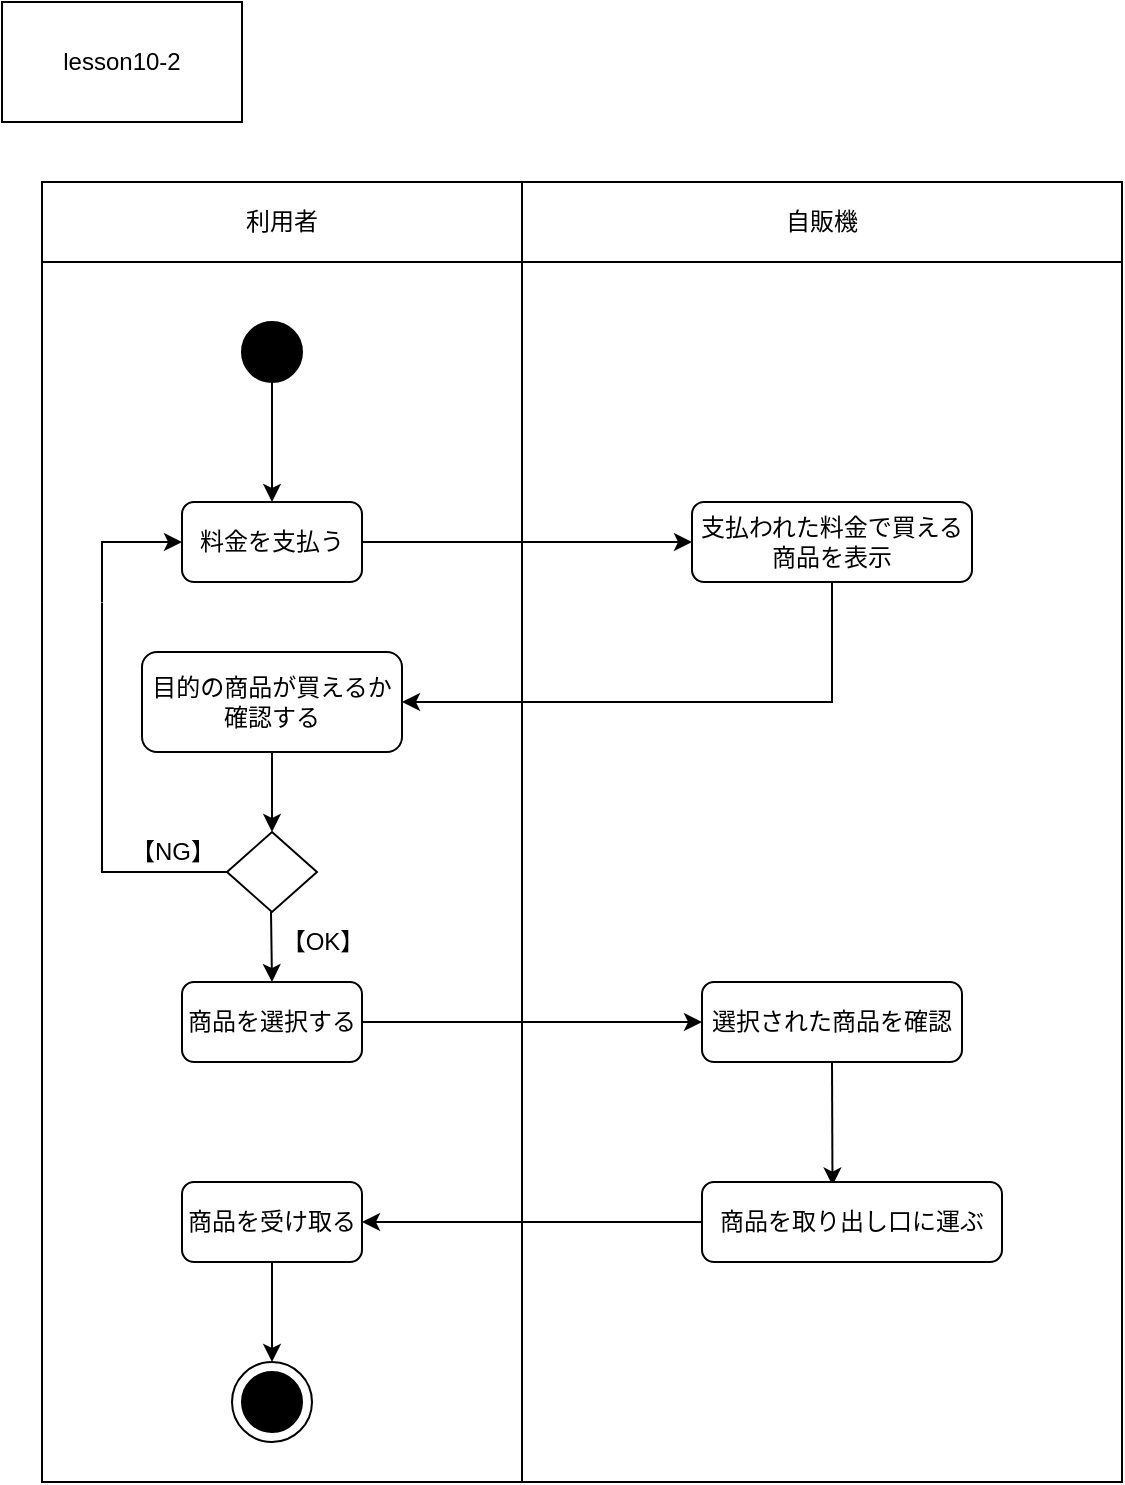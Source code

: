 <mxfile version="22.0.2" type="device">
  <diagram name="ページ1" id="NKPZZOQx5-XQ6p6UbQd2">
    <mxGraphModel dx="823" dy="530" grid="1" gridSize="10" guides="1" tooltips="1" connect="1" arrows="1" fold="1" page="1" pageScale="1" pageWidth="827" pageHeight="1169" math="0" shadow="0">
      <root>
        <mxCell id="0" />
        <mxCell id="1" parent="0" />
        <mxCell id="8J1VvUq5-NI3Xs663vR5-26" value="" style="rounded=0;whiteSpace=wrap;html=1;" vertex="1" parent="1">
          <mxGeometry x="270" y="340" width="300" height="610" as="geometry" />
        </mxCell>
        <mxCell id="8J1VvUq5-NI3Xs663vR5-25" value="" style="rounded=0;whiteSpace=wrap;html=1;" vertex="1" parent="1">
          <mxGeometry x="30" y="340" width="240" height="610" as="geometry" />
        </mxCell>
        <mxCell id="0mSqBatTHCEcBpTO_uF6-18" value="lesson10-2" style="rounded=0;whiteSpace=wrap;html=1;" parent="1" vertex="1">
          <mxGeometry x="10" y="210" width="120" height="60" as="geometry" />
        </mxCell>
        <mxCell id="8J1VvUq5-NI3Xs663vR5-1" value="" style="ellipse;whiteSpace=wrap;html=1;aspect=fixed;fillColor=#000000;" vertex="1" parent="1">
          <mxGeometry x="130" y="370" width="30" height="30" as="geometry" />
        </mxCell>
        <mxCell id="8J1VvUq5-NI3Xs663vR5-3" value="" style="ellipse;whiteSpace=wrap;html=1;aspect=fixed;" vertex="1" parent="1">
          <mxGeometry x="125" y="890" width="40" height="40" as="geometry" />
        </mxCell>
        <mxCell id="8J1VvUq5-NI3Xs663vR5-2" value="" style="ellipse;whiteSpace=wrap;html=1;aspect=fixed;fillColor=#000000;" vertex="1" parent="1">
          <mxGeometry x="130" y="895" width="30" height="30" as="geometry" />
        </mxCell>
        <mxCell id="8J1VvUq5-NI3Xs663vR5-4" value="料金を支払う" style="rounded=1;whiteSpace=wrap;html=1;" vertex="1" parent="1">
          <mxGeometry x="100" y="460" width="90" height="40" as="geometry" />
        </mxCell>
        <mxCell id="8J1VvUq5-NI3Xs663vR5-7" value="" style="endArrow=classic;html=1;rounded=0;exitX=0.5;exitY=1;exitDx=0;exitDy=0;" edge="1" parent="1" source="8J1VvUq5-NI3Xs663vR5-1">
          <mxGeometry width="50" height="50" relative="1" as="geometry">
            <mxPoint x="145" y="495" as="sourcePoint" />
            <mxPoint x="145" y="460" as="targetPoint" />
          </mxGeometry>
        </mxCell>
        <mxCell id="8J1VvUq5-NI3Xs663vR5-8" value="商品を選択する" style="rounded=1;whiteSpace=wrap;html=1;" vertex="1" parent="1">
          <mxGeometry x="100" y="700" width="90" height="40" as="geometry" />
        </mxCell>
        <mxCell id="8J1VvUq5-NI3Xs663vR5-10" value="" style="endArrow=classic;html=1;rounded=0;exitX=1;exitY=0.5;exitDx=0;exitDy=0;entryX=0;entryY=0.5;entryDx=0;entryDy=0;" edge="1" parent="1" source="8J1VvUq5-NI3Xs663vR5-8" target="8J1VvUq5-NI3Xs663vR5-14">
          <mxGeometry width="50" height="50" relative="1" as="geometry">
            <mxPoint x="280" y="620" as="sourcePoint" />
            <mxPoint x="360" y="650" as="targetPoint" />
          </mxGeometry>
        </mxCell>
        <mxCell id="8J1VvUq5-NI3Xs663vR5-11" value="商品を受け取る" style="rounded=1;whiteSpace=wrap;html=1;" vertex="1" parent="1">
          <mxGeometry x="100" y="800" width="90" height="40" as="geometry" />
        </mxCell>
        <mxCell id="8J1VvUq5-NI3Xs663vR5-12" value="" style="endArrow=classic;html=1;rounded=0;exitX=0.5;exitY=1;exitDx=0;exitDy=0;entryX=0.5;entryY=0;entryDx=0;entryDy=0;" edge="1" parent="1" source="8J1VvUq5-NI3Xs663vR5-11" target="8J1VvUq5-NI3Xs663vR5-3">
          <mxGeometry width="50" height="50" relative="1" as="geometry">
            <mxPoint x="280" y="800" as="sourcePoint" />
            <mxPoint x="330" y="750" as="targetPoint" />
          </mxGeometry>
        </mxCell>
        <mxCell id="8J1VvUq5-NI3Xs663vR5-13" value="" style="endArrow=classic;html=1;rounded=0;entryX=1;entryY=0.5;entryDx=0;entryDy=0;" edge="1" parent="1" target="8J1VvUq5-NI3Xs663vR5-11">
          <mxGeometry width="50" height="50" relative="1" as="geometry">
            <mxPoint x="360" y="820" as="sourcePoint" />
            <mxPoint x="330" y="670" as="targetPoint" />
          </mxGeometry>
        </mxCell>
        <mxCell id="8J1VvUq5-NI3Xs663vR5-14" value="選択された商品を確認" style="rounded=1;whiteSpace=wrap;html=1;" vertex="1" parent="1">
          <mxGeometry x="360" y="700" width="130" height="40" as="geometry" />
        </mxCell>
        <mxCell id="8J1VvUq5-NI3Xs663vR5-15" value="" style="endArrow=classic;html=1;rounded=0;exitX=0.5;exitY=1;exitDx=0;exitDy=0;entryX=0.435;entryY=0.044;entryDx=0;entryDy=0;entryPerimeter=0;" edge="1" parent="1" source="8J1VvUq5-NI3Xs663vR5-14" target="8J1VvUq5-NI3Xs663vR5-16">
          <mxGeometry width="50" height="50" relative="1" as="geometry">
            <mxPoint x="280" y="710" as="sourcePoint" />
            <mxPoint x="425" y="790" as="targetPoint" />
          </mxGeometry>
        </mxCell>
        <mxCell id="8J1VvUq5-NI3Xs663vR5-16" value="商品を取り出し口に運ぶ" style="rounded=1;whiteSpace=wrap;html=1;" vertex="1" parent="1">
          <mxGeometry x="360" y="800" width="150" height="40" as="geometry" />
        </mxCell>
        <mxCell id="8J1VvUq5-NI3Xs663vR5-17" value="支払われた料金で買える商品を表示" style="rounded=1;whiteSpace=wrap;html=1;" vertex="1" parent="1">
          <mxGeometry x="355" y="460" width="140" height="40" as="geometry" />
        </mxCell>
        <mxCell id="8J1VvUq5-NI3Xs663vR5-19" value="" style="endArrow=classic;html=1;rounded=0;exitX=1;exitY=0.5;exitDx=0;exitDy=0;entryX=0;entryY=0.5;entryDx=0;entryDy=0;" edge="1" parent="1" source="8J1VvUq5-NI3Xs663vR5-4" target="8J1VvUq5-NI3Xs663vR5-17">
          <mxGeometry width="50" height="50" relative="1" as="geometry">
            <mxPoint x="290" y="552.5" as="sourcePoint" />
            <mxPoint x="360" y="600" as="targetPoint" />
          </mxGeometry>
        </mxCell>
        <mxCell id="8J1VvUq5-NI3Xs663vR5-20" value="" style="endArrow=classic;html=1;rounded=0;entryX=1;entryY=0.5;entryDx=0;entryDy=0;exitX=0.5;exitY=1;exitDx=0;exitDy=0;" edge="1" parent="1" source="8J1VvUq5-NI3Xs663vR5-17" target="8J1VvUq5-NI3Xs663vR5-28">
          <mxGeometry width="50" height="50" relative="1" as="geometry">
            <mxPoint x="310" y="650" as="sourcePoint" />
            <mxPoint x="360" y="600" as="targetPoint" />
            <Array as="points">
              <mxPoint x="425" y="560" />
            </Array>
          </mxGeometry>
        </mxCell>
        <mxCell id="8J1VvUq5-NI3Xs663vR5-28" value="目的の商品が買えるか確認する" style="rounded=1;whiteSpace=wrap;html=1;" vertex="1" parent="1">
          <mxGeometry x="80" y="535" width="130" height="50" as="geometry" />
        </mxCell>
        <mxCell id="8J1VvUq5-NI3Xs663vR5-29" value="" style="rhombus;whiteSpace=wrap;html=1;" vertex="1" parent="1">
          <mxGeometry x="122.5" y="625" width="45" height="40" as="geometry" />
        </mxCell>
        <mxCell id="8J1VvUq5-NI3Xs663vR5-30" value="" style="endArrow=classic;html=1;rounded=0;exitX=0.5;exitY=1;exitDx=0;exitDy=0;entryX=0.5;entryY=0;entryDx=0;entryDy=0;" edge="1" parent="1" source="8J1VvUq5-NI3Xs663vR5-28" target="8J1VvUq5-NI3Xs663vR5-29">
          <mxGeometry width="50" height="50" relative="1" as="geometry">
            <mxPoint x="290" y="680" as="sourcePoint" />
            <mxPoint x="340" y="630" as="targetPoint" />
          </mxGeometry>
        </mxCell>
        <mxCell id="8J1VvUq5-NI3Xs663vR5-31" value="" style="endArrow=classic;html=1;rounded=0;exitX=0.5;exitY=1;exitDx=0;exitDy=0;" edge="1" parent="1">
          <mxGeometry width="50" height="50" relative="1" as="geometry">
            <mxPoint x="144.5" y="665" as="sourcePoint" />
            <mxPoint x="145" y="700" as="targetPoint" />
          </mxGeometry>
        </mxCell>
        <mxCell id="8J1VvUq5-NI3Xs663vR5-32" value="【OK】" style="text;html=1;align=center;verticalAlign=middle;resizable=0;points=[];autosize=1;strokeColor=none;fillColor=none;" vertex="1" parent="1">
          <mxGeometry x="140" y="665" width="60" height="30" as="geometry" />
        </mxCell>
        <mxCell id="8J1VvUq5-NI3Xs663vR5-33" value="【NG】" style="text;html=1;align=center;verticalAlign=middle;resizable=0;points=[];autosize=1;strokeColor=none;fillColor=none;" vertex="1" parent="1">
          <mxGeometry x="60" y="620" width="70" height="30" as="geometry" />
        </mxCell>
        <mxCell id="8J1VvUq5-NI3Xs663vR5-34" value="" style="endArrow=none;html=1;rounded=0;entryX=0;entryY=0.5;entryDx=0;entryDy=0;exitX=0.125;exitY=0.279;exitDx=0;exitDy=0;exitPerimeter=0;" edge="1" parent="1" source="8J1VvUq5-NI3Xs663vR5-25" target="8J1VvUq5-NI3Xs663vR5-29">
          <mxGeometry width="50" height="50" relative="1" as="geometry">
            <mxPoint x="240" y="680" as="sourcePoint" />
            <mxPoint x="290" y="630" as="targetPoint" />
            <Array as="points">
              <mxPoint x="60" y="645" />
            </Array>
          </mxGeometry>
        </mxCell>
        <mxCell id="8J1VvUq5-NI3Xs663vR5-37" value="" style="endArrow=classic;html=1;rounded=0;entryX=0;entryY=0.5;entryDx=0;entryDy=0;" edge="1" parent="1" target="8J1VvUq5-NI3Xs663vR5-4">
          <mxGeometry width="50" height="50" relative="1" as="geometry">
            <mxPoint x="60" y="510" as="sourcePoint" />
            <mxPoint x="230" y="520" as="targetPoint" />
            <Array as="points">
              <mxPoint x="60" y="480" />
            </Array>
          </mxGeometry>
        </mxCell>
        <mxCell id="8J1VvUq5-NI3Xs663vR5-38" value="利用者" style="rounded=0;whiteSpace=wrap;html=1;" vertex="1" parent="1">
          <mxGeometry x="30" y="300" width="240" height="40" as="geometry" />
        </mxCell>
        <mxCell id="8J1VvUq5-NI3Xs663vR5-39" value="自販機" style="rounded=0;whiteSpace=wrap;html=1;" vertex="1" parent="1">
          <mxGeometry x="270" y="300" width="300" height="40" as="geometry" />
        </mxCell>
      </root>
    </mxGraphModel>
  </diagram>
</mxfile>
